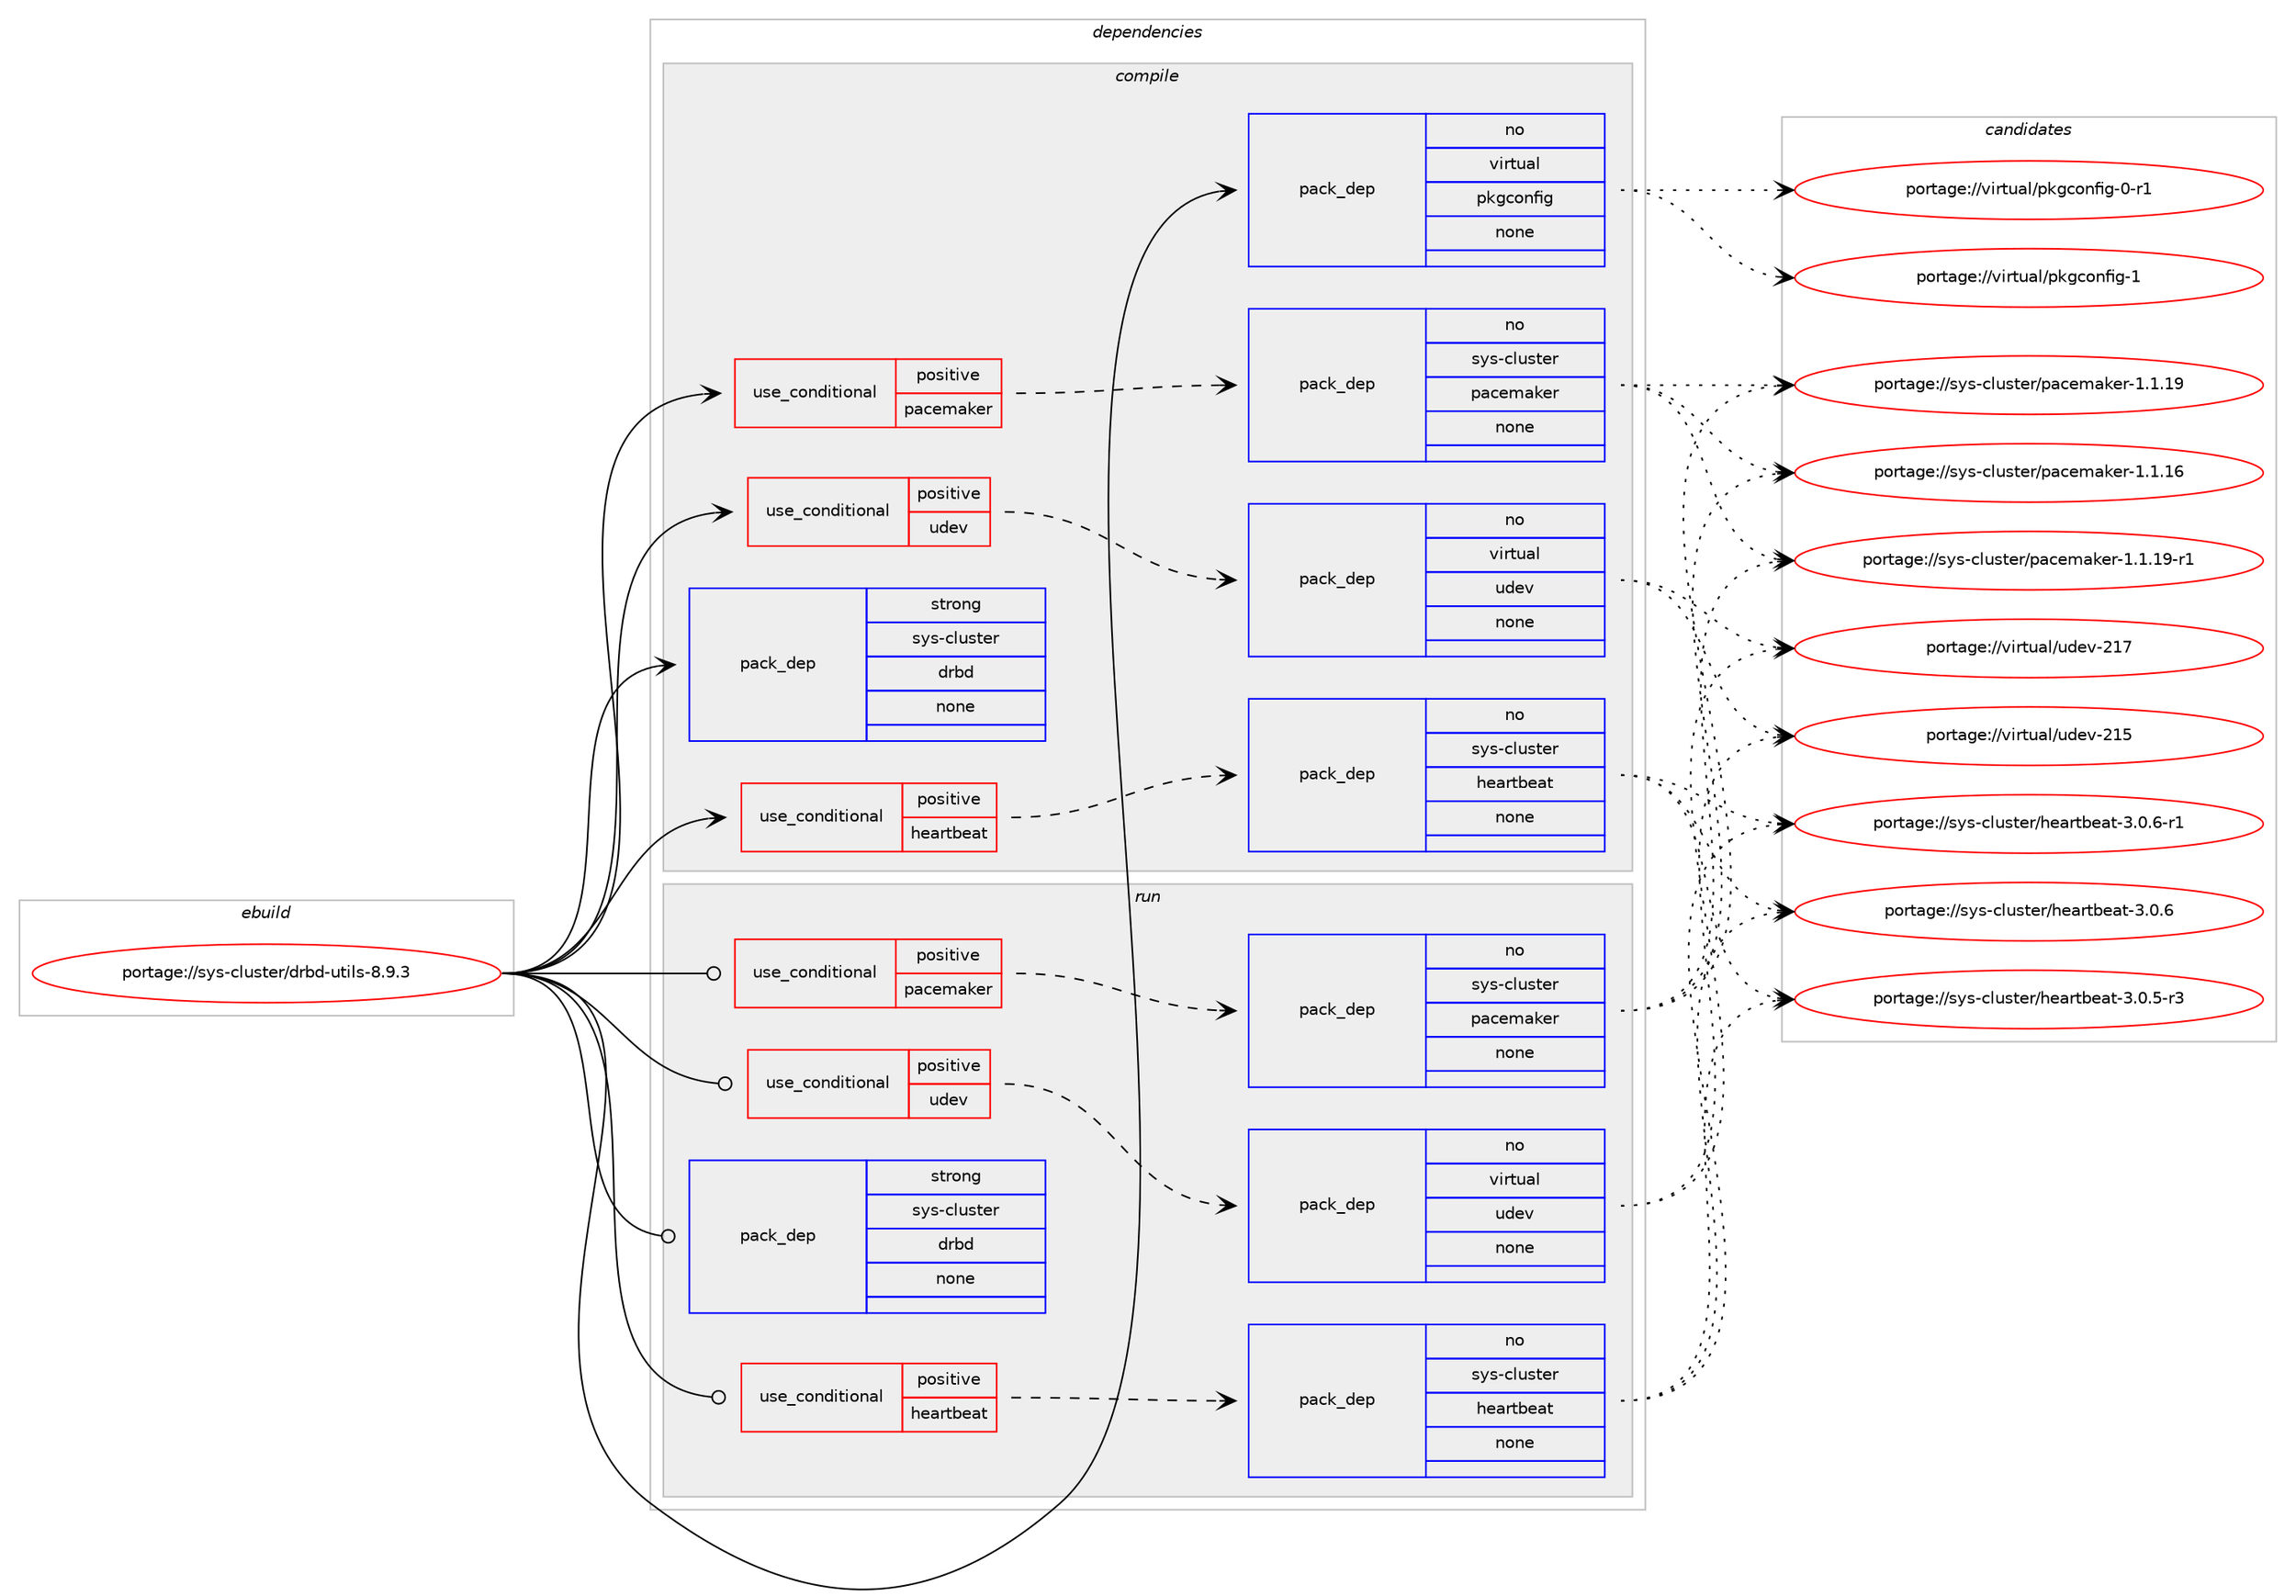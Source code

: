 digraph prolog {

# *************
# Graph options
# *************

newrank=true;
concentrate=true;
compound=true;
graph [rankdir=LR,fontname=Helvetica,fontsize=10,ranksep=1.5];#, ranksep=2.5, nodesep=0.2];
edge  [arrowhead=vee];
node  [fontname=Helvetica,fontsize=10];

# **********
# The ebuild
# **********

subgraph cluster_leftcol {
color=gray;
rank=same;
label=<<i>ebuild</i>>;
id [label="portage://sys-cluster/drbd-utils-8.9.3", color=red, width=4, href="../sys-cluster/drbd-utils-8.9.3.svg"];
}

# ****************
# The dependencies
# ****************

subgraph cluster_midcol {
color=gray;
label=<<i>dependencies</i>>;
subgraph cluster_compile {
fillcolor="#eeeeee";
style=filled;
label=<<i>compile</i>>;
subgraph cond6282 {
dependency32834 [label=<<TABLE BORDER="0" CELLBORDER="1" CELLSPACING="0" CELLPADDING="4"><TR><TD ROWSPAN="3" CELLPADDING="10">use_conditional</TD></TR><TR><TD>positive</TD></TR><TR><TD>heartbeat</TD></TR></TABLE>>, shape=none, color=red];
subgraph pack25741 {
dependency32835 [label=<<TABLE BORDER="0" CELLBORDER="1" CELLSPACING="0" CELLPADDING="4" WIDTH="220"><TR><TD ROWSPAN="6" CELLPADDING="30">pack_dep</TD></TR><TR><TD WIDTH="110">no</TD></TR><TR><TD>sys-cluster</TD></TR><TR><TD>heartbeat</TD></TR><TR><TD>none</TD></TR><TR><TD></TD></TR></TABLE>>, shape=none, color=blue];
}
dependency32834:e -> dependency32835:w [weight=20,style="dashed",arrowhead="vee"];
}
id:e -> dependency32834:w [weight=20,style="solid",arrowhead="vee"];
subgraph cond6283 {
dependency32836 [label=<<TABLE BORDER="0" CELLBORDER="1" CELLSPACING="0" CELLPADDING="4"><TR><TD ROWSPAN="3" CELLPADDING="10">use_conditional</TD></TR><TR><TD>positive</TD></TR><TR><TD>pacemaker</TD></TR></TABLE>>, shape=none, color=red];
subgraph pack25742 {
dependency32837 [label=<<TABLE BORDER="0" CELLBORDER="1" CELLSPACING="0" CELLPADDING="4" WIDTH="220"><TR><TD ROWSPAN="6" CELLPADDING="30">pack_dep</TD></TR><TR><TD WIDTH="110">no</TD></TR><TR><TD>sys-cluster</TD></TR><TR><TD>pacemaker</TD></TR><TR><TD>none</TD></TR><TR><TD></TD></TR></TABLE>>, shape=none, color=blue];
}
dependency32836:e -> dependency32837:w [weight=20,style="dashed",arrowhead="vee"];
}
id:e -> dependency32836:w [weight=20,style="solid",arrowhead="vee"];
subgraph cond6284 {
dependency32838 [label=<<TABLE BORDER="0" CELLBORDER="1" CELLSPACING="0" CELLPADDING="4"><TR><TD ROWSPAN="3" CELLPADDING="10">use_conditional</TD></TR><TR><TD>positive</TD></TR><TR><TD>udev</TD></TR></TABLE>>, shape=none, color=red];
subgraph pack25743 {
dependency32839 [label=<<TABLE BORDER="0" CELLBORDER="1" CELLSPACING="0" CELLPADDING="4" WIDTH="220"><TR><TD ROWSPAN="6" CELLPADDING="30">pack_dep</TD></TR><TR><TD WIDTH="110">no</TD></TR><TR><TD>virtual</TD></TR><TR><TD>udev</TD></TR><TR><TD>none</TD></TR><TR><TD></TD></TR></TABLE>>, shape=none, color=blue];
}
dependency32838:e -> dependency32839:w [weight=20,style="dashed",arrowhead="vee"];
}
id:e -> dependency32838:w [weight=20,style="solid",arrowhead="vee"];
subgraph pack25744 {
dependency32840 [label=<<TABLE BORDER="0" CELLBORDER="1" CELLSPACING="0" CELLPADDING="4" WIDTH="220"><TR><TD ROWSPAN="6" CELLPADDING="30">pack_dep</TD></TR><TR><TD WIDTH="110">no</TD></TR><TR><TD>virtual</TD></TR><TR><TD>pkgconfig</TD></TR><TR><TD>none</TD></TR><TR><TD></TD></TR></TABLE>>, shape=none, color=blue];
}
id:e -> dependency32840:w [weight=20,style="solid",arrowhead="vee"];
subgraph pack25745 {
dependency32841 [label=<<TABLE BORDER="0" CELLBORDER="1" CELLSPACING="0" CELLPADDING="4" WIDTH="220"><TR><TD ROWSPAN="6" CELLPADDING="30">pack_dep</TD></TR><TR><TD WIDTH="110">strong</TD></TR><TR><TD>sys-cluster</TD></TR><TR><TD>drbd</TD></TR><TR><TD>none</TD></TR><TR><TD></TD></TR></TABLE>>, shape=none, color=blue];
}
id:e -> dependency32841:w [weight=20,style="solid",arrowhead="vee"];
}
subgraph cluster_compileandrun {
fillcolor="#eeeeee";
style=filled;
label=<<i>compile and run</i>>;
}
subgraph cluster_run {
fillcolor="#eeeeee";
style=filled;
label=<<i>run</i>>;
subgraph cond6285 {
dependency32842 [label=<<TABLE BORDER="0" CELLBORDER="1" CELLSPACING="0" CELLPADDING="4"><TR><TD ROWSPAN="3" CELLPADDING="10">use_conditional</TD></TR><TR><TD>positive</TD></TR><TR><TD>heartbeat</TD></TR></TABLE>>, shape=none, color=red];
subgraph pack25746 {
dependency32843 [label=<<TABLE BORDER="0" CELLBORDER="1" CELLSPACING="0" CELLPADDING="4" WIDTH="220"><TR><TD ROWSPAN="6" CELLPADDING="30">pack_dep</TD></TR><TR><TD WIDTH="110">no</TD></TR><TR><TD>sys-cluster</TD></TR><TR><TD>heartbeat</TD></TR><TR><TD>none</TD></TR><TR><TD></TD></TR></TABLE>>, shape=none, color=blue];
}
dependency32842:e -> dependency32843:w [weight=20,style="dashed",arrowhead="vee"];
}
id:e -> dependency32842:w [weight=20,style="solid",arrowhead="odot"];
subgraph cond6286 {
dependency32844 [label=<<TABLE BORDER="0" CELLBORDER="1" CELLSPACING="0" CELLPADDING="4"><TR><TD ROWSPAN="3" CELLPADDING="10">use_conditional</TD></TR><TR><TD>positive</TD></TR><TR><TD>pacemaker</TD></TR></TABLE>>, shape=none, color=red];
subgraph pack25747 {
dependency32845 [label=<<TABLE BORDER="0" CELLBORDER="1" CELLSPACING="0" CELLPADDING="4" WIDTH="220"><TR><TD ROWSPAN="6" CELLPADDING="30">pack_dep</TD></TR><TR><TD WIDTH="110">no</TD></TR><TR><TD>sys-cluster</TD></TR><TR><TD>pacemaker</TD></TR><TR><TD>none</TD></TR><TR><TD></TD></TR></TABLE>>, shape=none, color=blue];
}
dependency32844:e -> dependency32845:w [weight=20,style="dashed",arrowhead="vee"];
}
id:e -> dependency32844:w [weight=20,style="solid",arrowhead="odot"];
subgraph cond6287 {
dependency32846 [label=<<TABLE BORDER="0" CELLBORDER="1" CELLSPACING="0" CELLPADDING="4"><TR><TD ROWSPAN="3" CELLPADDING="10">use_conditional</TD></TR><TR><TD>positive</TD></TR><TR><TD>udev</TD></TR></TABLE>>, shape=none, color=red];
subgraph pack25748 {
dependency32847 [label=<<TABLE BORDER="0" CELLBORDER="1" CELLSPACING="0" CELLPADDING="4" WIDTH="220"><TR><TD ROWSPAN="6" CELLPADDING="30">pack_dep</TD></TR><TR><TD WIDTH="110">no</TD></TR><TR><TD>virtual</TD></TR><TR><TD>udev</TD></TR><TR><TD>none</TD></TR><TR><TD></TD></TR></TABLE>>, shape=none, color=blue];
}
dependency32846:e -> dependency32847:w [weight=20,style="dashed",arrowhead="vee"];
}
id:e -> dependency32846:w [weight=20,style="solid",arrowhead="odot"];
subgraph pack25749 {
dependency32848 [label=<<TABLE BORDER="0" CELLBORDER="1" CELLSPACING="0" CELLPADDING="4" WIDTH="220"><TR><TD ROWSPAN="6" CELLPADDING="30">pack_dep</TD></TR><TR><TD WIDTH="110">strong</TD></TR><TR><TD>sys-cluster</TD></TR><TR><TD>drbd</TD></TR><TR><TD>none</TD></TR><TR><TD></TD></TR></TABLE>>, shape=none, color=blue];
}
id:e -> dependency32848:w [weight=20,style="solid",arrowhead="odot"];
}
}

# **************
# The candidates
# **************

subgraph cluster_choices {
rank=same;
color=gray;
label=<<i>candidates</i>>;

subgraph choice25741 {
color=black;
nodesep=1;
choice1151211154599108117115116101114471041019711411698101971164551464846544511449 [label="portage://sys-cluster/heartbeat-3.0.6-r1", color=red, width=4,href="../sys-cluster/heartbeat-3.0.6-r1.svg"];
choice115121115459910811711511610111447104101971141169810197116455146484654 [label="portage://sys-cluster/heartbeat-3.0.6", color=red, width=4,href="../sys-cluster/heartbeat-3.0.6.svg"];
choice1151211154599108117115116101114471041019711411698101971164551464846534511451 [label="portage://sys-cluster/heartbeat-3.0.5-r3", color=red, width=4,href="../sys-cluster/heartbeat-3.0.5-r3.svg"];
dependency32835:e -> choice1151211154599108117115116101114471041019711411698101971164551464846544511449:w [style=dotted,weight="100"];
dependency32835:e -> choice115121115459910811711511610111447104101971141169810197116455146484654:w [style=dotted,weight="100"];
dependency32835:e -> choice1151211154599108117115116101114471041019711411698101971164551464846534511451:w [style=dotted,weight="100"];
}
subgraph choice25742 {
color=black;
nodesep=1;
choice115121115459910811711511610111447112979910110997107101114454946494649574511449 [label="portage://sys-cluster/pacemaker-1.1.19-r1", color=red, width=4,href="../sys-cluster/pacemaker-1.1.19-r1.svg"];
choice11512111545991081171151161011144711297991011099710710111445494649464957 [label="portage://sys-cluster/pacemaker-1.1.19", color=red, width=4,href="../sys-cluster/pacemaker-1.1.19.svg"];
choice11512111545991081171151161011144711297991011099710710111445494649464954 [label="portage://sys-cluster/pacemaker-1.1.16", color=red, width=4,href="../sys-cluster/pacemaker-1.1.16.svg"];
dependency32837:e -> choice115121115459910811711511610111447112979910110997107101114454946494649574511449:w [style=dotted,weight="100"];
dependency32837:e -> choice11512111545991081171151161011144711297991011099710710111445494649464957:w [style=dotted,weight="100"];
dependency32837:e -> choice11512111545991081171151161011144711297991011099710710111445494649464954:w [style=dotted,weight="100"];
}
subgraph choice25743 {
color=black;
nodesep=1;
choice118105114116117971084711710010111845504955 [label="portage://virtual/udev-217", color=red, width=4,href="../virtual/udev-217.svg"];
choice118105114116117971084711710010111845504953 [label="portage://virtual/udev-215", color=red, width=4,href="../virtual/udev-215.svg"];
dependency32839:e -> choice118105114116117971084711710010111845504955:w [style=dotted,weight="100"];
dependency32839:e -> choice118105114116117971084711710010111845504953:w [style=dotted,weight="100"];
}
subgraph choice25744 {
color=black;
nodesep=1;
choice1181051141161179710847112107103991111101021051034549 [label="portage://virtual/pkgconfig-1", color=red, width=4,href="../virtual/pkgconfig-1.svg"];
choice11810511411611797108471121071039911111010210510345484511449 [label="portage://virtual/pkgconfig-0-r1", color=red, width=4,href="../virtual/pkgconfig-0-r1.svg"];
dependency32840:e -> choice1181051141161179710847112107103991111101021051034549:w [style=dotted,weight="100"];
dependency32840:e -> choice11810511411611797108471121071039911111010210510345484511449:w [style=dotted,weight="100"];
}
subgraph choice25745 {
color=black;
nodesep=1;
}
subgraph choice25746 {
color=black;
nodesep=1;
choice1151211154599108117115116101114471041019711411698101971164551464846544511449 [label="portage://sys-cluster/heartbeat-3.0.6-r1", color=red, width=4,href="../sys-cluster/heartbeat-3.0.6-r1.svg"];
choice115121115459910811711511610111447104101971141169810197116455146484654 [label="portage://sys-cluster/heartbeat-3.0.6", color=red, width=4,href="../sys-cluster/heartbeat-3.0.6.svg"];
choice1151211154599108117115116101114471041019711411698101971164551464846534511451 [label="portage://sys-cluster/heartbeat-3.0.5-r3", color=red, width=4,href="../sys-cluster/heartbeat-3.0.5-r3.svg"];
dependency32843:e -> choice1151211154599108117115116101114471041019711411698101971164551464846544511449:w [style=dotted,weight="100"];
dependency32843:e -> choice115121115459910811711511610111447104101971141169810197116455146484654:w [style=dotted,weight="100"];
dependency32843:e -> choice1151211154599108117115116101114471041019711411698101971164551464846534511451:w [style=dotted,weight="100"];
}
subgraph choice25747 {
color=black;
nodesep=1;
choice115121115459910811711511610111447112979910110997107101114454946494649574511449 [label="portage://sys-cluster/pacemaker-1.1.19-r1", color=red, width=4,href="../sys-cluster/pacemaker-1.1.19-r1.svg"];
choice11512111545991081171151161011144711297991011099710710111445494649464957 [label="portage://sys-cluster/pacemaker-1.1.19", color=red, width=4,href="../sys-cluster/pacemaker-1.1.19.svg"];
choice11512111545991081171151161011144711297991011099710710111445494649464954 [label="portage://sys-cluster/pacemaker-1.1.16", color=red, width=4,href="../sys-cluster/pacemaker-1.1.16.svg"];
dependency32845:e -> choice115121115459910811711511610111447112979910110997107101114454946494649574511449:w [style=dotted,weight="100"];
dependency32845:e -> choice11512111545991081171151161011144711297991011099710710111445494649464957:w [style=dotted,weight="100"];
dependency32845:e -> choice11512111545991081171151161011144711297991011099710710111445494649464954:w [style=dotted,weight="100"];
}
subgraph choice25748 {
color=black;
nodesep=1;
choice118105114116117971084711710010111845504955 [label="portage://virtual/udev-217", color=red, width=4,href="../virtual/udev-217.svg"];
choice118105114116117971084711710010111845504953 [label="portage://virtual/udev-215", color=red, width=4,href="../virtual/udev-215.svg"];
dependency32847:e -> choice118105114116117971084711710010111845504955:w [style=dotted,weight="100"];
dependency32847:e -> choice118105114116117971084711710010111845504953:w [style=dotted,weight="100"];
}
subgraph choice25749 {
color=black;
nodesep=1;
}
}

}
